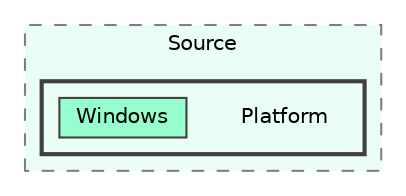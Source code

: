 digraph "C:/GEU/GEUCore/Source/Platform"
{
 // LATEX_PDF_SIZE
  bgcolor="transparent";
  edge [fontname=Helvetica,fontsize=10,labelfontname=Helvetica,labelfontsize=10];
  node [fontname=Helvetica,fontsize=10,shape=box,height=0.2,width=0.4];
  compound=true
  subgraph clusterdir_d4107ff65a26812a8e80cf49f43b787d {
    graph [ bgcolor="#ebfef5", pencolor="grey50", label="Source", fontname=Helvetica,fontsize=10 style="filled,dashed", URL="dir_d4107ff65a26812a8e80cf49f43b787d.html",tooltip=""]
  subgraph clusterdir_988fd135e1ae5f32fb9b8adece6056e2 {
    graph [ bgcolor="#ebfef5", pencolor="grey25", label="", fontname=Helvetica,fontsize=10 style="filled,bold", URL="dir_988fd135e1ae5f32fb9b8adece6056e2.html",tooltip=""]
    dir_988fd135e1ae5f32fb9b8adece6056e2 [shape=plaintext, label="Platform"];
  dir_15d6425ff37d5b4293cd32f342c50bd8 [label="Windows", fillcolor="#98fdce", color="grey25", style="filled", URL="dir_15d6425ff37d5b4293cd32f342c50bd8.html",tooltip=""];
  }
  }
}
